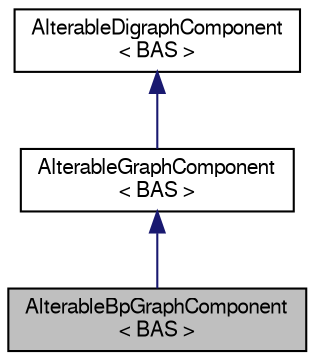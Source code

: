 digraph "AlterableBpGraphComponent&lt; BAS &gt;"
{
 // LATEX_PDF_SIZE
  edge [fontname="FreeSans",fontsize="10",labelfontname="FreeSans",labelfontsize="10"];
  node [fontname="FreeSans",fontsize="10",shape=record];
  Node0 [label="AlterableBpGraphComponent\l\< BAS \>",height=0.2,width=0.4,color="black", fillcolor="grey75", style="filled", fontcolor="black",tooltip="Skeleton class for alterable undirected bipartite graphs."];
  Node1 -> Node0 [dir="back",color="midnightblue",fontsize="10",style="solid",fontname="FreeSans"];
  Node1 [label="AlterableGraphComponent\l\< BAS \>",height=0.2,width=0.4,color="black", fillcolor="white", style="filled",URL="$a05129.html",tooltip="Skeleton class for alterable undirected graphs."];
  Node2 -> Node1 [dir="back",color="midnightblue",fontsize="10",style="solid",fontname="FreeSans"];
  Node2 [label="AlterableDigraphComponent\l\< BAS \>",height=0.2,width=0.4,color="black", fillcolor="white", style="filled",URL="$a05121.html",tooltip="Skeleton class for alterable directed graphs."];
}
